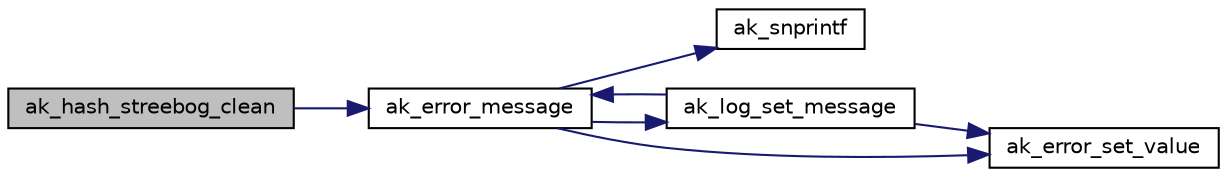 digraph "ak_hash_streebog_clean"
{
  edge [fontname="Helvetica",fontsize="10",labelfontname="Helvetica",labelfontsize="10"];
  node [fontname="Helvetica",fontsize="10",shape=record];
  rankdir="LR";
  Node1 [label="ak_hash_streebog_clean",height=0.2,width=0.4,color="black", fillcolor="grey75", style="filled", fontcolor="black"];
  Node1 -> Node2 [color="midnightblue",fontsize="10",style="solid",fontname="Helvetica"];
  Node2 [label="ak_error_message",height=0.2,width=0.4,color="black", fillcolor="white", style="filled",URL="$ak__log_8c.html#a80a4822cbd184b3cbcc43096126eb52b",tooltip="Вывод сообщений о возникшей в процессе выполнения ошибке. "];
  Node2 -> Node3 [color="midnightblue",fontsize="10",style="solid",fontname="Helvetica"];
  Node3 [label="ak_snprintf",height=0.2,width=0.4,color="black", fillcolor="white", style="filled",URL="$ak__log_8c.html#a129225cc1640b6773cf0a7d629f0dca6",tooltip="Обобщенная реализация функции snprintf для различных компиляторов. "];
  Node2 -> Node4 [color="midnightblue",fontsize="10",style="solid",fontname="Helvetica"];
  Node4 [label="ak_log_set_message",height=0.2,width=0.4,color="black", fillcolor="white", style="filled",URL="$ak__log_8c.html#a25eff854c3f398d72791d04662d0978a",tooltip="Прямой вывод сообщения аудита. "];
  Node4 -> Node5 [color="midnightblue",fontsize="10",style="solid",fontname="Helvetica"];
  Node5 [label="ak_error_set_value",height=0.2,width=0.4,color="black", fillcolor="white", style="filled",URL="$ak__log_8c.html#a700e68d9e88d81489869ba269af25c7b",tooltip="Функция устанавливает значение переменной, хранящей ошибку выполнения программы. "];
  Node4 -> Node2 [color="midnightblue",fontsize="10",style="solid",fontname="Helvetica"];
  Node2 -> Node5 [color="midnightblue",fontsize="10",style="solid",fontname="Helvetica"];
}
